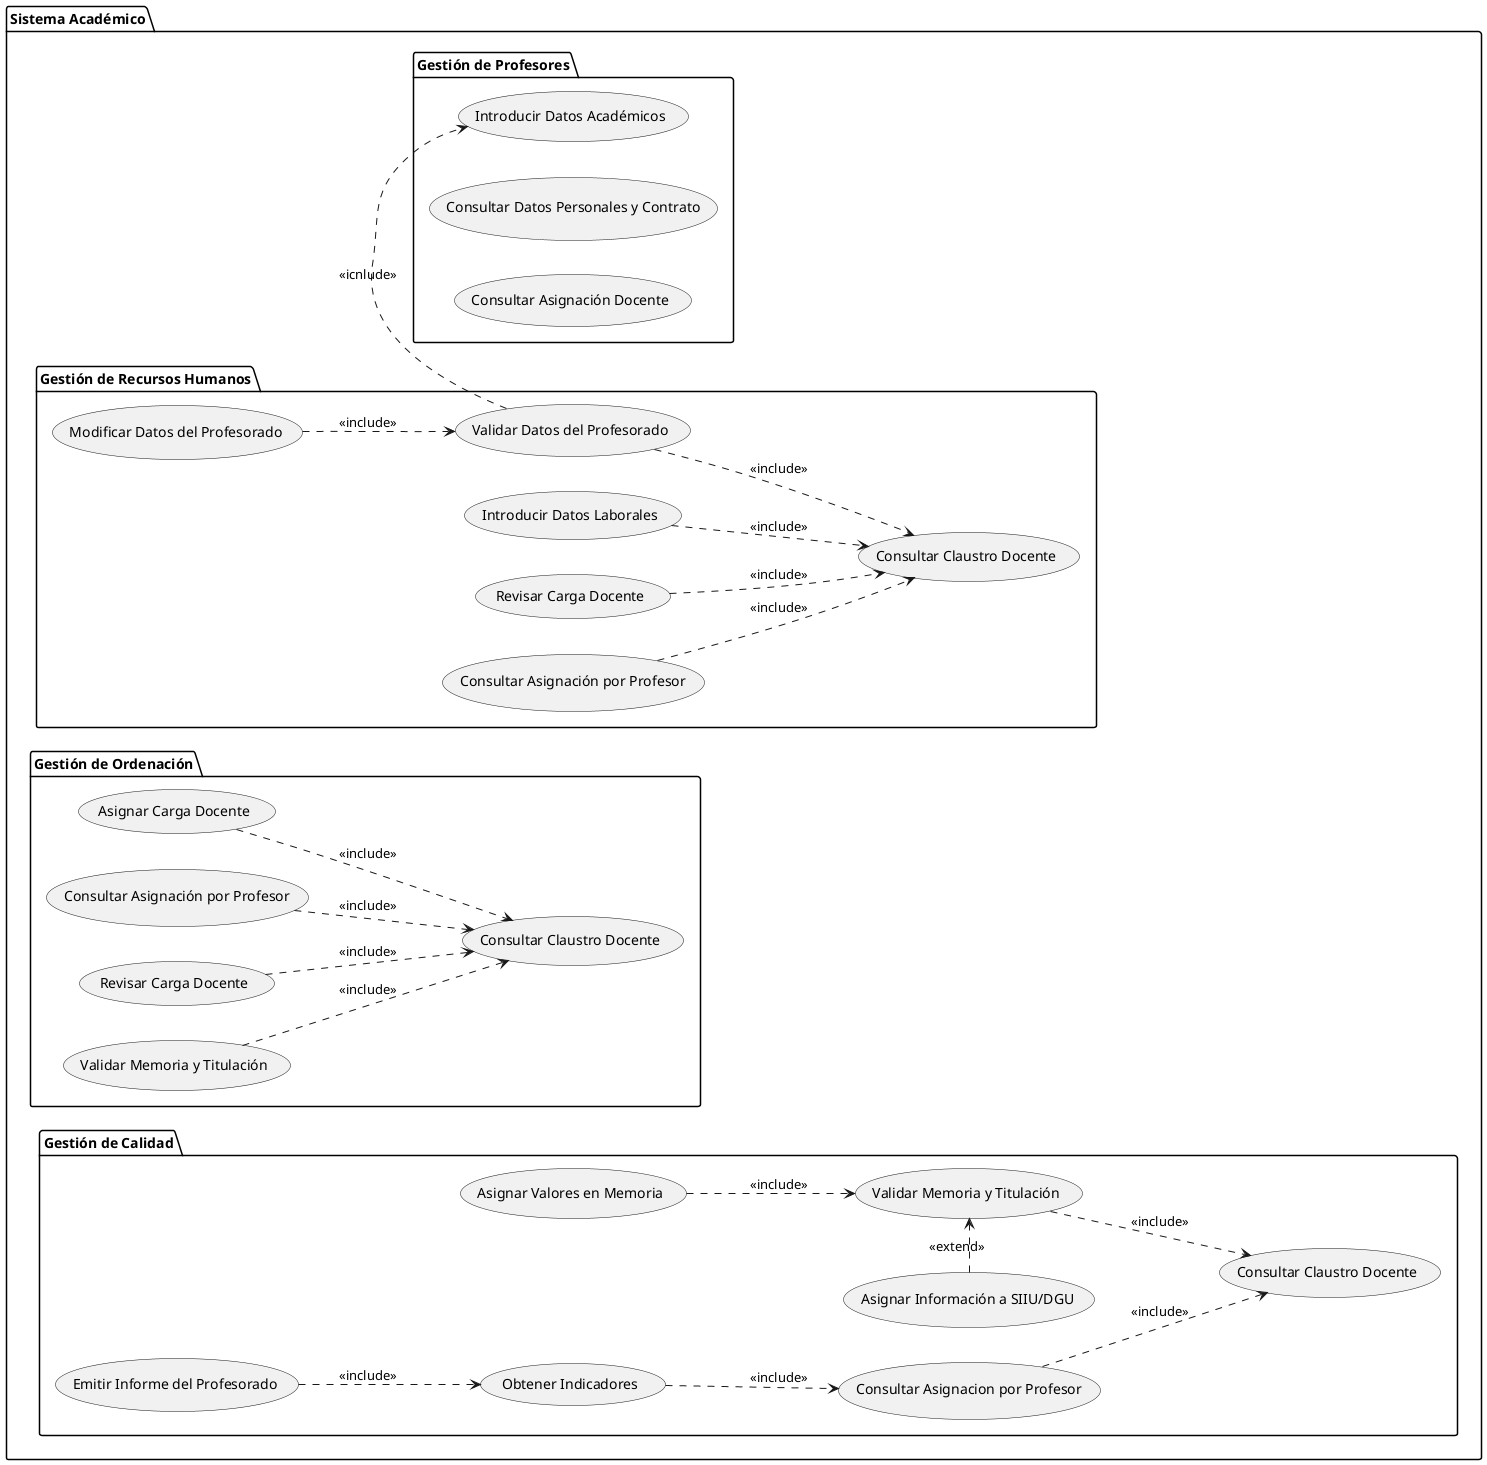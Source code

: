 @startuml
left to right direction

package "Sistema Académico" {
    package "Gestión de Profesores" {
        usecase "Introducir Datos Académicos" as IntroducirExperiencia
        usecase "Consultar Datos Personales y Contrato" as ConsultarDatosPersonales
        usecase "Consultar Asignación Docente" as ConsultarAsignaciones
    }

    package "Gestión de Recursos Humanos" {
        usecase "Validar Datos del Profesorado" as ValidarDatosRRHH
        usecase "Modificar Datos del Profesorado" as ModificarDatosRRHH
        usecase "Introducir Datos Laborales" as IntroducirContrato
        usecase "Revisar Carga Docente" as RevisarCargaRRHH
        usecase "Consultar Claustro Docente" as ConsultarClaustroRRHH
        usecase "Consultar Asignación por Profesor" as ConsultarAsignacionRRHH
    }

    package "Gestión de Ordenación" {
        usecase "Asignar Carga Docente" as AsignarCargaOrdenacion
        usecase "Consultar Claustro Docente" as ConsultarClaustroOrdenacion
        usecase "Consultar Asignación por Profesor" as ConsultarAsignacionOrdenacion
        usecase "Revisar Carga Docente" as RevisarCargaOrdenacion
        usecase "Validar Memoria y Titulación" as RevisarMemoria
    }

    package "Gestión de Calidad" {
        usecase "Consultar Claustro Docente" as ConsultarClaustroCalidad
        usecase "Consultar Asignacion por Profesor" as ConsultarAsignacionCalidad
        usecase "Asignar Valores en Memoria" as AsignarValoresMemoria
        usecase "Asignar Información a SIIU/DGU" as AsignarInformacion
        usecase "Validar Memoria y Titulación" as ValidarMemoria
        usecase "Obtener Indicadores" as ObtenerIndicadores
        usecase "Emitir Informe del Profesorado" as EmitirInforme
    }

    ValidarDatosRRHH ..> ConsultarClaustroRRHH : <<include>>
    ModificarDatosRRHH ..> ValidarDatosRRHH : <<include>>
    IntroducirContrato ..> ConsultarClaustroRRHH : <<include>>
    ConsultarAsignacionRRHH ..> ConsultarClaustroRRHH : <<include>>
    RevisarCargaRRHH ..> ConsultarClaustroRRHH : <<include>>
    ValidarDatosRRHH .> IntroducirExperiencia : <<icnlude>>

    AsignarCargaOrdenacion ..> ConsultarClaustroOrdenacion : <<include>>
    RevisarMemoria ..> ConsultarClaustroOrdenacion : <<include>>
    ConsultarAsignacionOrdenacion ..> ConsultarClaustroOrdenacion : <<include>>
    RevisarCargaOrdenacion ..> ConsultarClaustroOrdenacion : <<include>>

    ValidarMemoria ..> ConsultarClaustroCalidad : <<include>>
    EmitirInforme ..> ObtenerIndicadores : <<include>>
    ObtenerIndicadores ..> ConsultarAsignacionCalidad : <<include>>
    AsignarValoresMemoria ..> ValidarMemoria : <<include>>
    ConsultarAsignacionCalidad ..> ConsultarClaustroCalidad : <<include>>

    AsignarInformacion .> ValidarMemoria : <<extend>>
}

@enduml